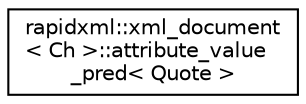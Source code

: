 digraph "Graphical Class Hierarchy"
{
  edge [fontname="Helvetica",fontsize="10",labelfontname="Helvetica",labelfontsize="10"];
  node [fontname="Helvetica",fontsize="10",shape=record];
  rankdir="LR";
  Node0 [label="rapidxml::xml_document\l\< Ch \>::attribute_value\l_pred\< Quote \>",height=0.2,width=0.4,color="black", fillcolor="white", style="filled",URL="$structrapidxml_1_1xml__document_1_1attribute__value__pred.html"];
}
